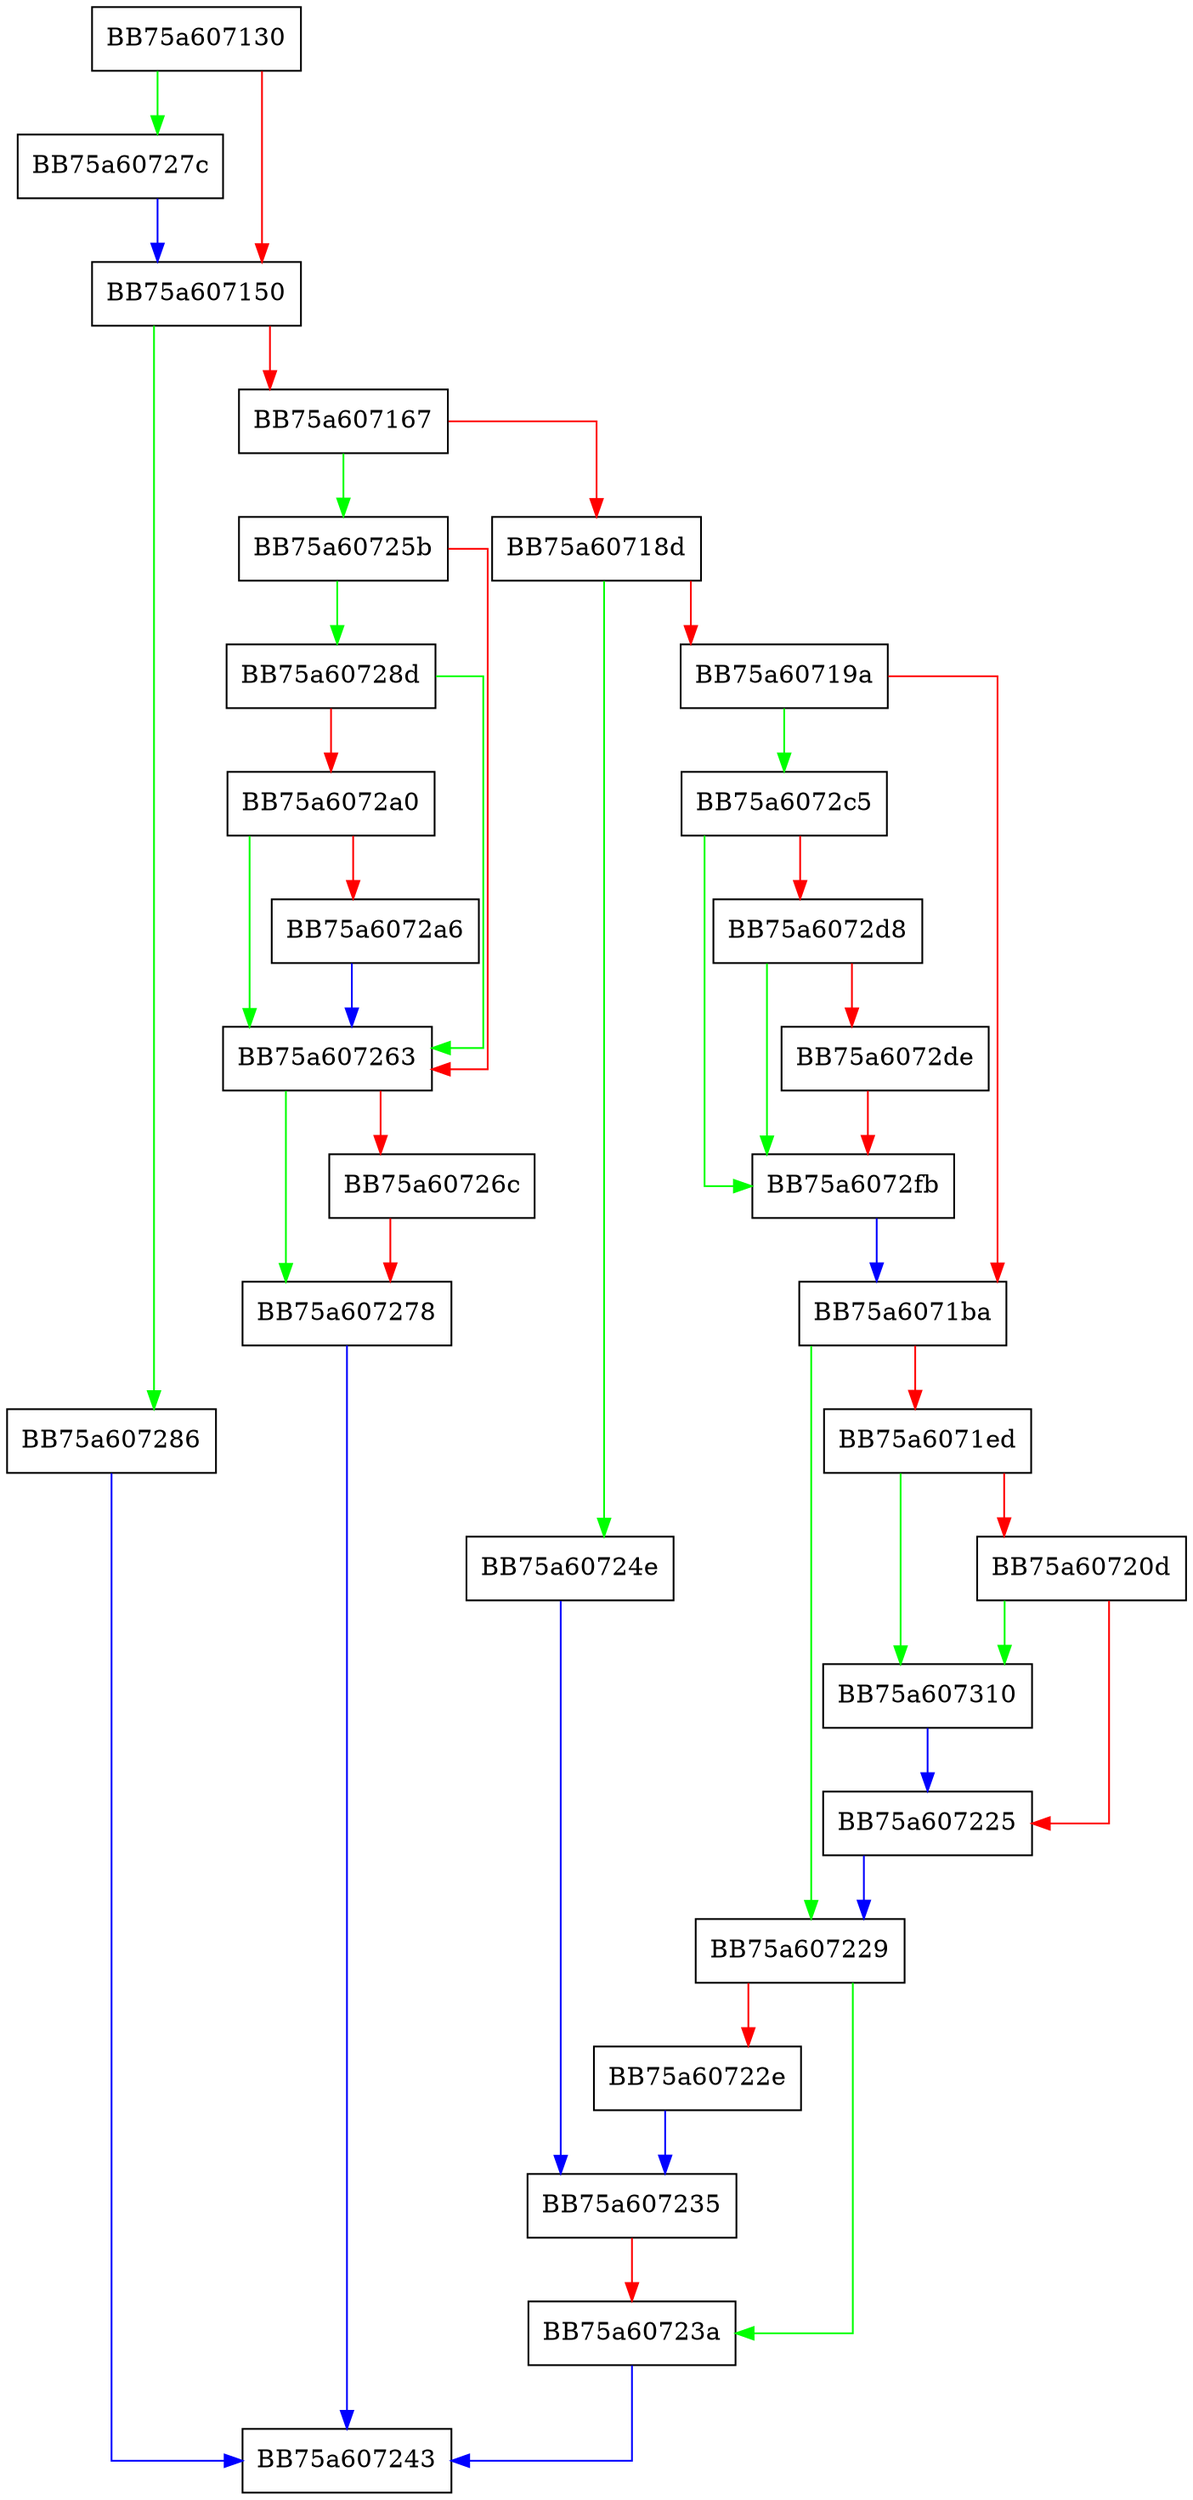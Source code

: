 digraph GetValue {
  node [shape="box"];
  graph [splines=ortho];
  BB75a607130 -> BB75a60727c [color="green"];
  BB75a607130 -> BB75a607150 [color="red"];
  BB75a607150 -> BB75a607286 [color="green"];
  BB75a607150 -> BB75a607167 [color="red"];
  BB75a607167 -> BB75a60725b [color="green"];
  BB75a607167 -> BB75a60718d [color="red"];
  BB75a60718d -> BB75a60724e [color="green"];
  BB75a60718d -> BB75a60719a [color="red"];
  BB75a60719a -> BB75a6072c5 [color="green"];
  BB75a60719a -> BB75a6071ba [color="red"];
  BB75a6071ba -> BB75a607229 [color="green"];
  BB75a6071ba -> BB75a6071ed [color="red"];
  BB75a6071ed -> BB75a607310 [color="green"];
  BB75a6071ed -> BB75a60720d [color="red"];
  BB75a60720d -> BB75a607310 [color="green"];
  BB75a60720d -> BB75a607225 [color="red"];
  BB75a607225 -> BB75a607229 [color="blue"];
  BB75a607229 -> BB75a60723a [color="green"];
  BB75a607229 -> BB75a60722e [color="red"];
  BB75a60722e -> BB75a607235 [color="blue"];
  BB75a607235 -> BB75a60723a [color="red"];
  BB75a60723a -> BB75a607243 [color="blue"];
  BB75a60724e -> BB75a607235 [color="blue"];
  BB75a60725b -> BB75a60728d [color="green"];
  BB75a60725b -> BB75a607263 [color="red"];
  BB75a607263 -> BB75a607278 [color="green"];
  BB75a607263 -> BB75a60726c [color="red"];
  BB75a60726c -> BB75a607278 [color="red"];
  BB75a607278 -> BB75a607243 [color="blue"];
  BB75a60727c -> BB75a607150 [color="blue"];
  BB75a607286 -> BB75a607243 [color="blue"];
  BB75a60728d -> BB75a607263 [color="green"];
  BB75a60728d -> BB75a6072a0 [color="red"];
  BB75a6072a0 -> BB75a607263 [color="green"];
  BB75a6072a0 -> BB75a6072a6 [color="red"];
  BB75a6072a6 -> BB75a607263 [color="blue"];
  BB75a6072c5 -> BB75a6072fb [color="green"];
  BB75a6072c5 -> BB75a6072d8 [color="red"];
  BB75a6072d8 -> BB75a6072fb [color="green"];
  BB75a6072d8 -> BB75a6072de [color="red"];
  BB75a6072de -> BB75a6072fb [color="red"];
  BB75a6072fb -> BB75a6071ba [color="blue"];
  BB75a607310 -> BB75a607225 [color="blue"];
}